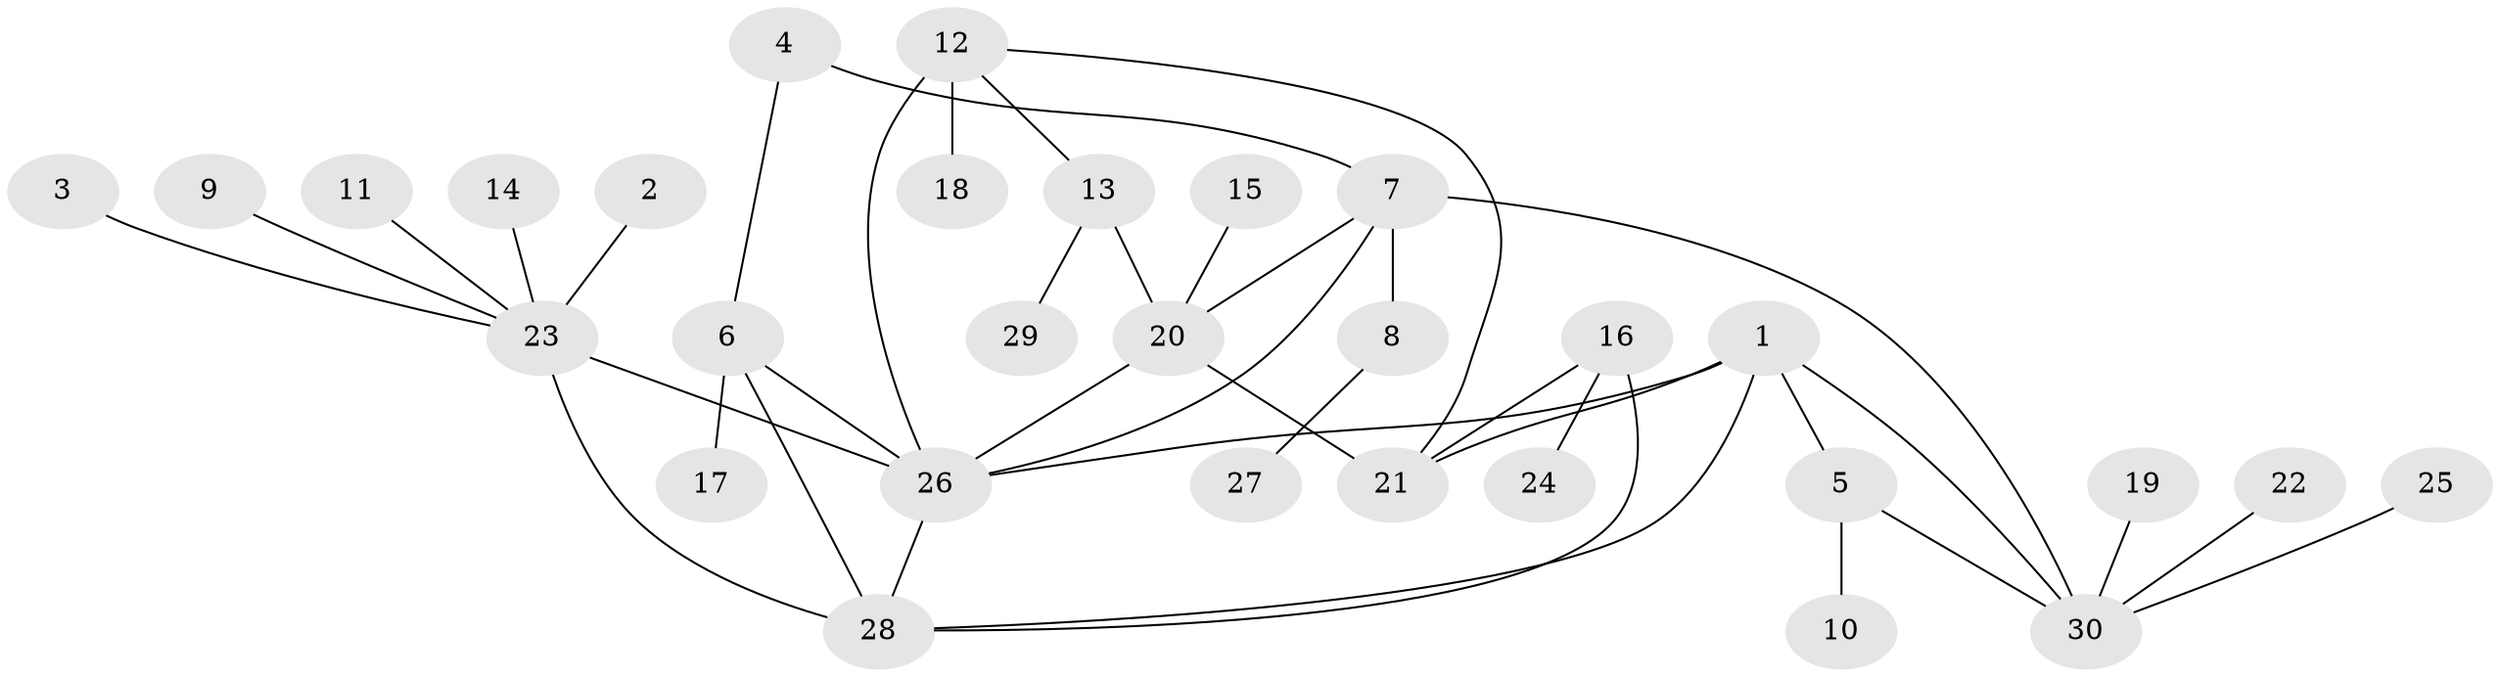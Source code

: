 // original degree distribution, {4: 0.06756756756756757, 7: 0.05405405405405406, 9: 0.04054054054054054, 3: 0.0945945945945946, 6: 0.02702702702702703, 5: 0.013513513513513514, 1: 0.5540540540540541, 2: 0.14864864864864866}
// Generated by graph-tools (version 1.1) at 2025/37/03/04/25 23:37:43]
// undirected, 30 vertices, 40 edges
graph export_dot {
  node [color=gray90,style=filled];
  1;
  2;
  3;
  4;
  5;
  6;
  7;
  8;
  9;
  10;
  11;
  12;
  13;
  14;
  15;
  16;
  17;
  18;
  19;
  20;
  21;
  22;
  23;
  24;
  25;
  26;
  27;
  28;
  29;
  30;
  1 -- 5 [weight=1.0];
  1 -- 21 [weight=1.0];
  1 -- 26 [weight=1.0];
  1 -- 28 [weight=1.0];
  1 -- 30 [weight=1.0];
  2 -- 23 [weight=1.0];
  3 -- 23 [weight=1.0];
  4 -- 6 [weight=1.0];
  4 -- 7 [weight=1.0];
  5 -- 10 [weight=1.0];
  5 -- 30 [weight=1.0];
  6 -- 17 [weight=1.0];
  6 -- 26 [weight=1.0];
  6 -- 28 [weight=1.0];
  7 -- 8 [weight=1.0];
  7 -- 20 [weight=1.0];
  7 -- 26 [weight=1.0];
  7 -- 30 [weight=1.0];
  8 -- 27 [weight=1.0];
  9 -- 23 [weight=1.0];
  11 -- 23 [weight=1.0];
  12 -- 13 [weight=1.0];
  12 -- 18 [weight=1.0];
  12 -- 21 [weight=1.0];
  12 -- 26 [weight=2.0];
  13 -- 20 [weight=1.0];
  13 -- 29 [weight=1.0];
  14 -- 23 [weight=1.0];
  15 -- 20 [weight=1.0];
  16 -- 21 [weight=2.0];
  16 -- 24 [weight=1.0];
  16 -- 28 [weight=1.0];
  19 -- 30 [weight=1.0];
  20 -- 21 [weight=1.0];
  20 -- 26 [weight=2.0];
  22 -- 30 [weight=1.0];
  23 -- 26 [weight=1.0];
  23 -- 28 [weight=2.0];
  25 -- 30 [weight=1.0];
  26 -- 28 [weight=1.0];
}

